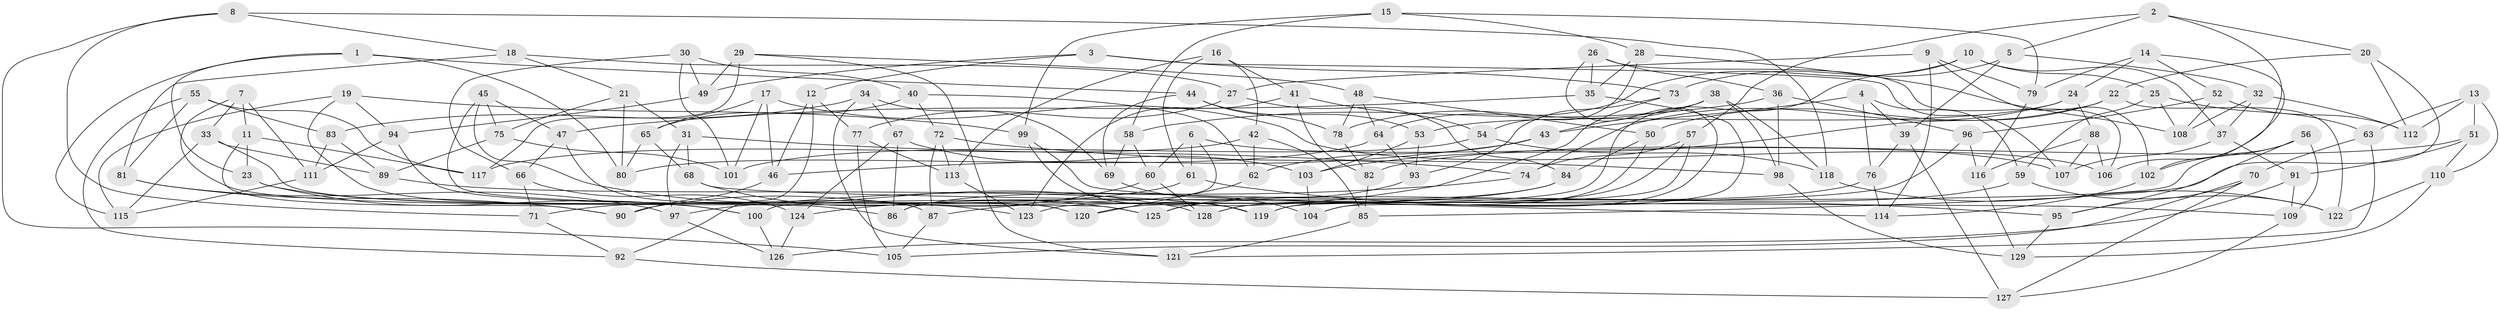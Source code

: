 // Generated by graph-tools (version 1.1) at 2025/26/03/09/25 03:26:51]
// undirected, 129 vertices, 258 edges
graph export_dot {
graph [start="1"]
  node [color=gray90,style=filled];
  1;
  2;
  3;
  4;
  5;
  6;
  7;
  8;
  9;
  10;
  11;
  12;
  13;
  14;
  15;
  16;
  17;
  18;
  19;
  20;
  21;
  22;
  23;
  24;
  25;
  26;
  27;
  28;
  29;
  30;
  31;
  32;
  33;
  34;
  35;
  36;
  37;
  38;
  39;
  40;
  41;
  42;
  43;
  44;
  45;
  46;
  47;
  48;
  49;
  50;
  51;
  52;
  53;
  54;
  55;
  56;
  57;
  58;
  59;
  60;
  61;
  62;
  63;
  64;
  65;
  66;
  67;
  68;
  69;
  70;
  71;
  72;
  73;
  74;
  75;
  76;
  77;
  78;
  79;
  80;
  81;
  82;
  83;
  84;
  85;
  86;
  87;
  88;
  89;
  90;
  91;
  92;
  93;
  94;
  95;
  96;
  97;
  98;
  99;
  100;
  101;
  102;
  103;
  104;
  105;
  106;
  107;
  108;
  109;
  110;
  111;
  112;
  113;
  114;
  115;
  116;
  117;
  118;
  119;
  120;
  121;
  122;
  123;
  124;
  125;
  126;
  127;
  128;
  129;
  1 -- 23;
  1 -- 44;
  1 -- 80;
  1 -- 115;
  2 -- 106;
  2 -- 5;
  2 -- 57;
  2 -- 20;
  3 -- 107;
  3 -- 73;
  3 -- 49;
  3 -- 12;
  4 -- 39;
  4 -- 76;
  4 -- 59;
  4 -- 43;
  5 -- 39;
  5 -- 73;
  5 -- 32;
  6 -- 61;
  6 -- 107;
  6 -- 86;
  6 -- 60;
  7 -- 11;
  7 -- 33;
  7 -- 111;
  7 -- 86;
  8 -- 105;
  8 -- 71;
  8 -- 118;
  8 -- 18;
  9 -- 79;
  9 -- 114;
  9 -- 27;
  9 -- 102;
  10 -- 25;
  10 -- 123;
  10 -- 37;
  10 -- 64;
  11 -- 117;
  11 -- 90;
  11 -- 23;
  12 -- 46;
  12 -- 77;
  12 -- 92;
  13 -- 112;
  13 -- 63;
  13 -- 110;
  13 -- 51;
  14 -- 24;
  14 -- 102;
  14 -- 52;
  14 -- 79;
  15 -- 79;
  15 -- 99;
  15 -- 58;
  15 -- 28;
  16 -- 41;
  16 -- 61;
  16 -- 42;
  16 -- 113;
  17 -- 101;
  17 -- 46;
  17 -- 65;
  17 -- 106;
  18 -- 21;
  18 -- 81;
  18 -- 27;
  19 -- 94;
  19 -- 115;
  19 -- 99;
  19 -- 100;
  20 -- 112;
  20 -- 85;
  20 -- 22;
  21 -- 75;
  21 -- 31;
  21 -- 80;
  22 -- 122;
  22 -- 50;
  22 -- 103;
  23 -- 100;
  23 -- 123;
  24 -- 74;
  24 -- 53;
  24 -- 88;
  25 -- 108;
  25 -- 63;
  25 -- 59;
  26 -- 106;
  26 -- 36;
  26 -- 119;
  26 -- 35;
  27 -- 84;
  27 -- 77;
  28 -- 108;
  28 -- 35;
  28 -- 54;
  29 -- 117;
  29 -- 48;
  29 -- 121;
  29 -- 49;
  30 -- 49;
  30 -- 101;
  30 -- 40;
  30 -- 66;
  31 -- 97;
  31 -- 68;
  31 -- 74;
  32 -- 37;
  32 -- 112;
  32 -- 108;
  33 -- 120;
  33 -- 89;
  33 -- 115;
  34 -- 69;
  34 -- 121;
  34 -- 67;
  34 -- 83;
  35 -- 47;
  35 -- 104;
  36 -- 58;
  36 -- 96;
  36 -- 98;
  37 -- 107;
  37 -- 91;
  38 -- 78;
  38 -- 43;
  38 -- 98;
  38 -- 118;
  39 -- 76;
  39 -- 127;
  40 -- 65;
  40 -- 62;
  40 -- 72;
  41 -- 82;
  41 -- 123;
  41 -- 54;
  42 -- 62;
  42 -- 117;
  42 -- 85;
  43 -- 46;
  43 -- 62;
  44 -- 69;
  44 -- 53;
  44 -- 78;
  45 -- 47;
  45 -- 75;
  45 -- 125;
  45 -- 128;
  46 -- 90;
  47 -- 87;
  47 -- 66;
  48 -- 50;
  48 -- 78;
  48 -- 64;
  49 -- 94;
  50 -- 84;
  50 -- 128;
  51 -- 110;
  51 -- 82;
  51 -- 91;
  52 -- 96;
  52 -- 108;
  52 -- 112;
  53 -- 103;
  53 -- 93;
  54 -- 118;
  54 -- 101;
  55 -- 92;
  55 -- 117;
  55 -- 81;
  55 -- 83;
  56 -- 100;
  56 -- 95;
  56 -- 102;
  56 -- 109;
  57 -- 128;
  57 -- 119;
  57 -- 74;
  58 -- 60;
  58 -- 69;
  59 -- 104;
  59 -- 122;
  60 -- 128;
  60 -- 90;
  61 -- 95;
  61 -- 71;
  62 -- 120;
  63 -- 121;
  63 -- 70;
  64 -- 80;
  64 -- 93;
  65 -- 80;
  65 -- 68;
  66 -- 124;
  66 -- 71;
  67 -- 103;
  67 -- 86;
  67 -- 124;
  68 -- 109;
  68 -- 125;
  69 -- 104;
  70 -- 105;
  70 -- 95;
  70 -- 127;
  71 -- 92;
  72 -- 87;
  72 -- 98;
  72 -- 113;
  73 -- 93;
  73 -- 124;
  74 -- 97;
  75 -- 101;
  75 -- 89;
  76 -- 114;
  76 -- 125;
  77 -- 113;
  77 -- 105;
  78 -- 82;
  79 -- 116;
  81 -- 90;
  81 -- 97;
  82 -- 85;
  83 -- 111;
  83 -- 89;
  84 -- 86;
  84 -- 87;
  85 -- 121;
  87 -- 105;
  88 -- 116;
  88 -- 106;
  88 -- 107;
  89 -- 119;
  91 -- 126;
  91 -- 109;
  92 -- 127;
  93 -- 125;
  94 -- 120;
  94 -- 111;
  95 -- 129;
  96 -- 116;
  96 -- 120;
  97 -- 126;
  98 -- 129;
  99 -- 114;
  99 -- 119;
  100 -- 126;
  102 -- 114;
  103 -- 104;
  109 -- 127;
  110 -- 129;
  110 -- 122;
  111 -- 115;
  113 -- 123;
  116 -- 129;
  118 -- 122;
  124 -- 126;
}
